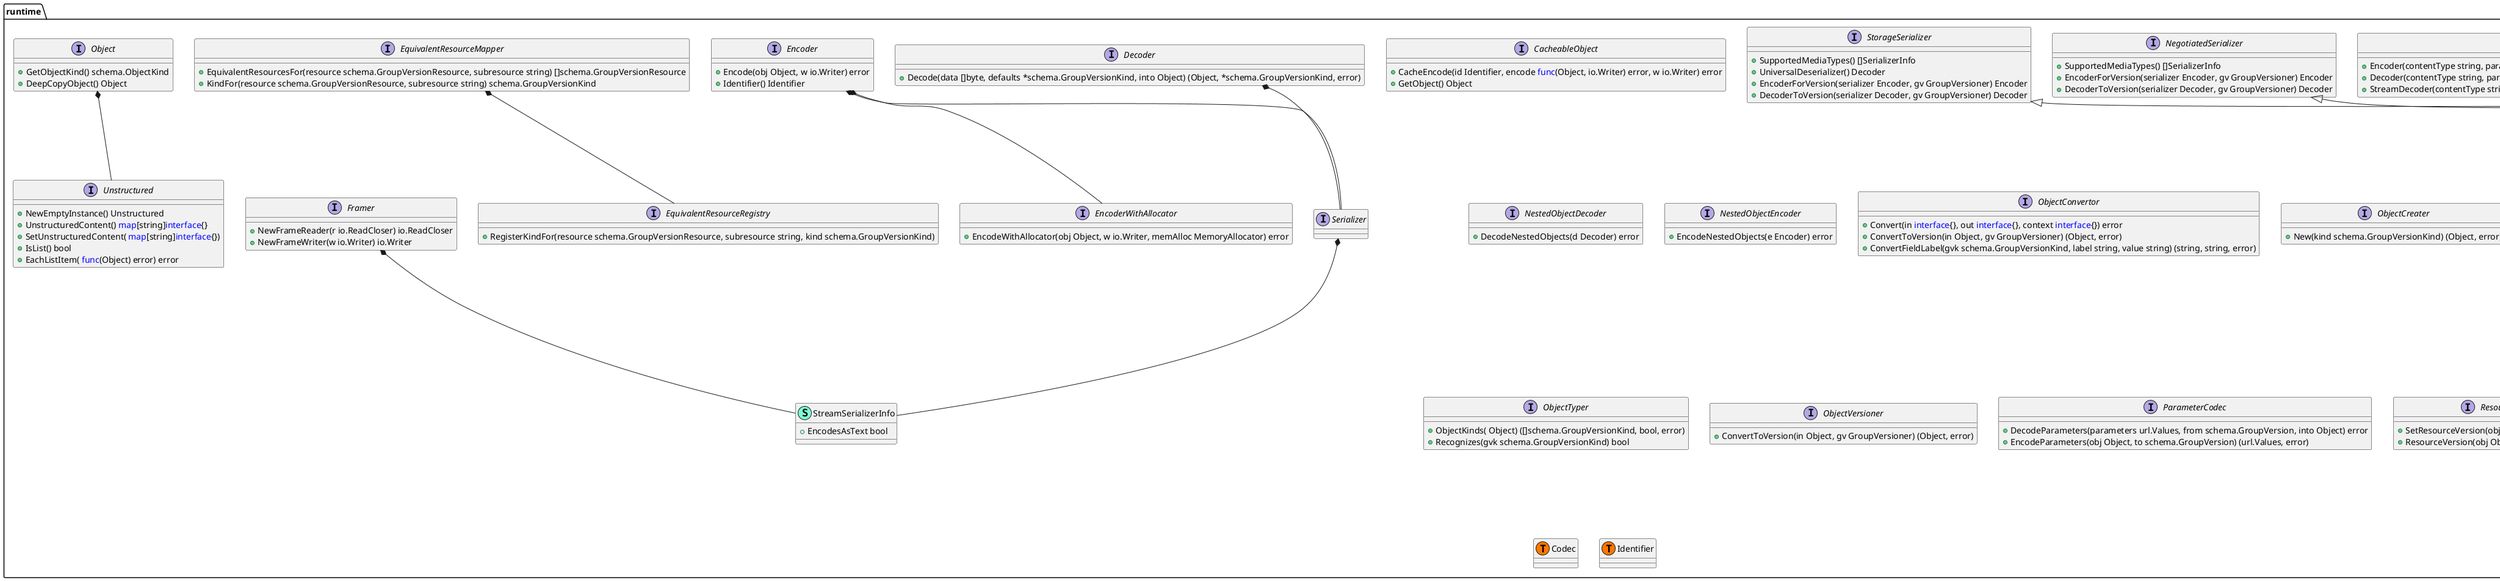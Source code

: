 @startuml
namespace runtime {
    interface CacheableObject  {
        + CacheEncode(id Identifier, encode <font color=blue>func</font>(Object, io.Writer) error, w io.Writer) error
        + GetObject() Object

    }
    interface ClientNegotiator  {
        + Encoder(contentType string, params <font color=blue>map</font>[string]string) (Encoder, error)
        + Decoder(contentType string, params <font color=blue>map</font>[string]string) (Decoder, error)
        + StreamDecoder(contentType string, params <font color=blue>map</font>[string]string) (Decoder, Serializer, Framer, error)

    }
    interface Decoder  {
        + Decode(data []byte, defaults *schema.GroupVersionKind, into Object) (Object, *schema.GroupVersionKind, error)

    }
    interface Encoder  {
        + Encode(obj Object, w io.Writer) error
        + Identifier() Identifier

    }
    interface EncoderWithAllocator  {
        + EncodeWithAllocator(obj Object, w io.Writer, memAlloc MemoryAllocator) error

    }
    interface EquivalentResourceMapper  {
        + EquivalentResourcesFor(resource schema.GroupVersionResource, subresource string) []schema.GroupVersionResource
        + KindFor(resource schema.GroupVersionResource, subresource string) schema.GroupVersionKind

    }
    interface EquivalentResourceRegistry  {
        + RegisterKindFor(resource schema.GroupVersionResource, subresource string, kind schema.GroupVersionKind) 

    }
    interface Framer  {
        + NewFrameReader(r io.ReadCloser) io.ReadCloser
        + NewFrameWriter(w io.Writer) io.Writer

    }
    interface GroupVersioner  {
        + KindForGroupVersionKinds(kinds []schema.GroupVersionKind) (schema.GroupVersionKind, bool)
        + Identifier() string

    }
    interface MemoryAllocator  {
        + Allocate(n uint64) []byte

    }
    interface Namer  {
        + Name(obj Object) (string, error)
        + Namespace(obj Object) (string, error)

    }
    interface NegotiatedSerializer  {
        + SupportedMediaTypes() []SerializerInfo
        + EncoderForVersion(serializer Encoder, gv GroupVersioner) Encoder
        + DecoderToVersion(serializer Decoder, gv GroupVersioner) Decoder

    }
    interface NestedObjectDecoder  {
        + DecodeNestedObjects(d Decoder) error

    }
    interface NestedObjectEncoder  {
        + EncodeNestedObjects(e Encoder) error

    }
    interface Object  {
        + GetObjectKind() schema.ObjectKind
        + DeepCopyObject() Object

    }
    interface ObjectConvertor  {
        + Convert(in <font color=blue>interface</font>{}, out <font color=blue>interface</font>{}, context <font color=blue>interface</font>{}) error
        + ConvertToVersion(in Object, gv GroupVersioner) (Object, error)
        + ConvertFieldLabel(gvk schema.GroupVersionKind, label string, value string) (string, string, error)

    }
    interface ObjectCreater  {
        + New(kind schema.GroupVersionKind) (Object, error)

    }
    interface ObjectDefaulter  {
        + Default(in Object) 

    }
    interface ObjectTyper  {
        + ObjectKinds( Object) ([]schema.GroupVersionKind, bool, error)
        + Recognizes(gvk schema.GroupVersionKind) bool

    }
    interface ObjectVersioner  {
        + ConvertToVersion(in Object, gv GroupVersioner) (Object, error)

    }
    interface ParameterCodec  {
        + DecodeParameters(parameters url.Values, from schema.GroupVersion, into Object) error
        + EncodeParameters(obj Object, to schema.GroupVersion) (url.Values, error)

    }
    interface ResourceVersioner  {
        + SetResourceVersion(obj Object, version string) error
        + ResourceVersion(obj Object) (string, error)

    }
    interface Serializer  {
    }
    class SerializerInfo << (S,Aquamarine) >> {
        + MediaType string
        + MediaTypeType string
        + MediaTypeSubType string
        + EncodesAsText bool
        + Serializer Serializer
        + PrettySerializer Serializer
        + StrictSerializer Serializer
        + StreamSerializer *StreamSerializerInfo

    }
    interface StorageSerializer  {
        + SupportedMediaTypes() []SerializerInfo
        + UniversalDeserializer() Decoder
        + EncoderForVersion(serializer Encoder, gv GroupVersioner) Encoder
        + DecoderToVersion(serializer Decoder, gv GroupVersioner) Decoder

    }
    class StreamSerializerInfo << (S,Aquamarine) >> {
        + EncodesAsText bool

    }
    interface Unstructured  {
        + NewEmptyInstance() Unstructured
        + UnstructuredContent() <font color=blue>map</font>[string]<font color=blue>interface</font>{}
        + SetUnstructuredContent( <font color=blue>map</font>[string]<font color=blue>interface</font>{}) 
        + IsList() bool
        + EachListItem( <font color=blue>func</font>(Object) error) error

    }
    class runtime.Codec << (T, #FF7700) >>  {
    }
    class runtime.Identifier << (T, #FF7700) >>  {
    }
}
"runtime.Encoder" *-- "runtime.EncoderWithAllocator"
"runtime.EquivalentResourceMapper" *-- "runtime.EquivalentResourceRegistry"
"runtime.Decoder" *-- "runtime.Serializer"
"runtime.Encoder" *-- "runtime.Serializer"
"runtime.Framer" *-- "runtime.StreamSerializerInfo"
"runtime.Serializer" *-- "runtime.StreamSerializerInfo"
"runtime.Object" *-- "runtime.Unstructured"


namespace serializer {
    class CodecFactory << (S,Aquamarine) >> {
        - scheme *runtime.Scheme
        - universal runtime.Decoder
        - accepts []runtime.SerializerInfo
        - legacySerializer runtime.Serializer

        + WithoutConversion() runtime.NegotiatedSerializer
        + SupportedMediaTypes() []runtime.SerializerInfo
        + LegacyCodec(version ...schema.GroupVersion) runtime.Codec
        + UniversalDeserializer() runtime.Decoder
        + UniversalDecoder(versions ...schema.GroupVersion) runtime.Decoder
        + CodecForVersions(encoder runtime.Encoder, decoder runtime.Decoder, encode runtime.GroupVersioner, decode runtime.GroupVersioner) runtime.Codec
        + DecoderToVersion(decoder runtime.Decoder, gv runtime.GroupVersioner) runtime.Decoder
        + EncoderForVersion(encoder runtime.Encoder, gv runtime.GroupVersioner) runtime.Encoder

    }
    class CodecFactoryOptions << (S,Aquamarine) >> {
        + Strict bool
        + Pretty bool

    }
    class WithoutConversionCodecFactory << (S,Aquamarine) >> {
        + EncoderForVersion(serializer runtime.Encoder, version runtime.GroupVersioner) runtime.Encoder
        + DecoderToVersion(serializer runtime.Decoder, _ runtime.GroupVersioner) runtime.Decoder

    }
    class serializer.CodecFactoryOptionsMutator << (T, #FF7700) >>  {
    }
    class serializerType << (S,Aquamarine) >> {
        + AcceptContentTypes []string
        + ContentType string
        + FileExtensions []string
        + EncodesAsText bool
        + Serializer runtime.Serializer
        + PrettySerializer runtime.Serializer
        + StrictSerializer runtime.Serializer
        + AcceptStreamContentTypes []string
        + StreamContentType string
        + Framer runtime.Framer
        + StreamSerializer runtime.Serializer

    }
}
"serializer.CodecFactory" *-- "serializer.WithoutConversionCodecFactory"

"runtime.NegotiatedSerializer" <|-- "serializer.CodecFactory"
"runtime.StorageSerializer" <|-- "serializer.CodecFactory"

@enduml
